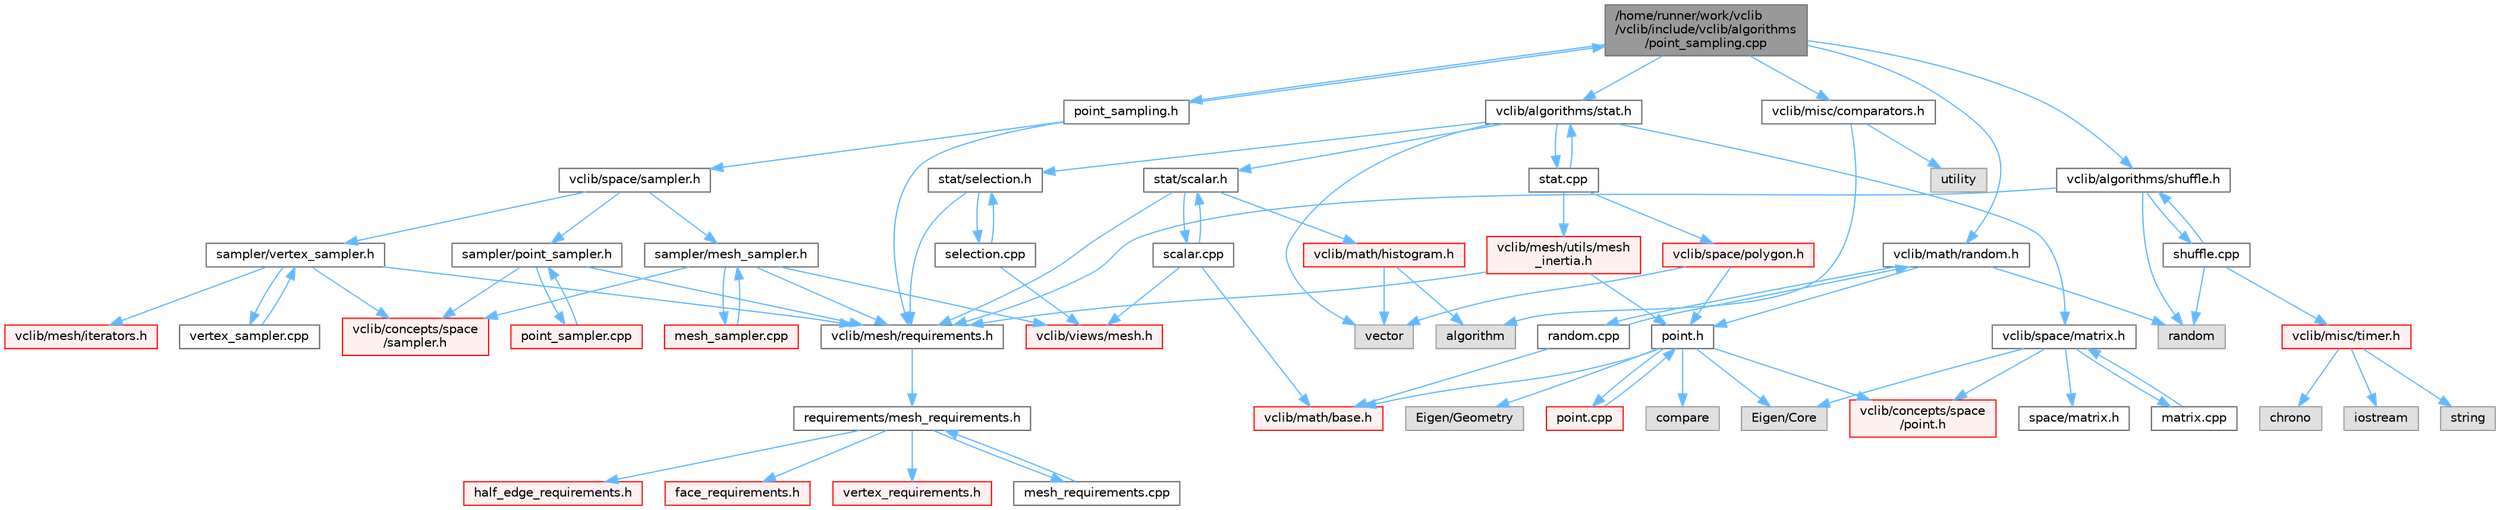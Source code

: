 digraph "/home/runner/work/vclib/vclib/include/vclib/algorithms/point_sampling.cpp"
{
 // LATEX_PDF_SIZE
  bgcolor="transparent";
  edge [fontname=Helvetica,fontsize=10,labelfontname=Helvetica,labelfontsize=10];
  node [fontname=Helvetica,fontsize=10,shape=box,height=0.2,width=0.4];
  Node1 [label="/home/runner/work/vclib\l/vclib/include/vclib/algorithms\l/point_sampling.cpp",height=0.2,width=0.4,color="gray40", fillcolor="grey60", style="filled", fontcolor="black",tooltip=" "];
  Node1 -> Node2 [color="steelblue1",style="solid"];
  Node2 [label="point_sampling.h",height=0.2,width=0.4,color="grey40", fillcolor="white", style="filled",URL="$point__sampling_8h.html",tooltip=" "];
  Node2 -> Node3 [color="steelblue1",style="solid"];
  Node3 [label="vclib/mesh/requirements.h",height=0.2,width=0.4,color="grey40", fillcolor="white", style="filled",URL="$requirements_8h.html",tooltip=" "];
  Node3 -> Node4 [color="steelblue1",style="solid"];
  Node4 [label="requirements/mesh_requirements.h",height=0.2,width=0.4,color="grey40", fillcolor="white", style="filled",URL="$mesh__requirements_8h.html",tooltip=" "];
  Node4 -> Node5 [color="steelblue1",style="solid"];
  Node5 [label="half_edge_requirements.h",height=0.2,width=0.4,color="red", fillcolor="#FFF0F0", style="filled",URL="$half__edge__requirements_8h.html",tooltip=" "];
  Node4 -> Node149 [color="steelblue1",style="solid"];
  Node149 [label="face_requirements.h",height=0.2,width=0.4,color="red", fillcolor="#FFF0F0", style="filled",URL="$face__requirements_8h.html",tooltip=" "];
  Node4 -> Node68 [color="steelblue1",style="solid"];
  Node68 [label="vertex_requirements.h",height=0.2,width=0.4,color="red", fillcolor="#FFF0F0", style="filled",URL="$vertex__requirements_8h.html",tooltip=" "];
  Node4 -> Node174 [color="steelblue1",style="solid"];
  Node174 [label="mesh_requirements.cpp",height=0.2,width=0.4,color="grey40", fillcolor="white", style="filled",URL="$mesh__requirements_8cpp.html",tooltip=" "];
  Node174 -> Node4 [color="steelblue1",style="solid"];
  Node2 -> Node175 [color="steelblue1",style="solid"];
  Node175 [label="vclib/space/sampler.h",height=0.2,width=0.4,color="grey40", fillcolor="white", style="filled",URL="$space_2sampler_8h.html",tooltip=" "];
  Node175 -> Node176 [color="steelblue1",style="solid"];
  Node176 [label="sampler/mesh_sampler.h",height=0.2,width=0.4,color="grey40", fillcolor="white", style="filled",URL="$mesh__sampler_8h.html",tooltip=" "];
  Node176 -> Node177 [color="steelblue1",style="solid"];
  Node177 [label="vclib/concepts/space\l/sampler.h",height=0.2,width=0.4,color="red", fillcolor="#FFF0F0", style="filled",URL="$concepts_2space_2sampler_8h.html",tooltip=" "];
  Node176 -> Node3 [color="steelblue1",style="solid"];
  Node176 -> Node178 [color="steelblue1",style="solid"];
  Node178 [label="vclib/views/mesh.h",height=0.2,width=0.4,color="red", fillcolor="#FFF0F0", style="filled",URL="$views_2mesh_8h.html",tooltip=" "];
  Node176 -> Node205 [color="steelblue1",style="solid"];
  Node205 [label="mesh_sampler.cpp",height=0.2,width=0.4,color="red", fillcolor="#FFF0F0", style="filled",URL="$mesh__sampler_8cpp.html",tooltip=" "];
  Node205 -> Node176 [color="steelblue1",style="solid"];
  Node175 -> Node225 [color="steelblue1",style="solid"];
  Node225 [label="sampler/point_sampler.h",height=0.2,width=0.4,color="grey40", fillcolor="white", style="filled",URL="$point__sampler_8h.html",tooltip=" "];
  Node225 -> Node177 [color="steelblue1",style="solid"];
  Node225 -> Node3 [color="steelblue1",style="solid"];
  Node225 -> Node226 [color="steelblue1",style="solid"];
  Node226 [label="point_sampler.cpp",height=0.2,width=0.4,color="red", fillcolor="#FFF0F0", style="filled",URL="$point__sampler_8cpp.html",tooltip=" "];
  Node226 -> Node225 [color="steelblue1",style="solid"];
  Node175 -> Node227 [color="steelblue1",style="solid"];
  Node227 [label="sampler/vertex_sampler.h",height=0.2,width=0.4,color="grey40", fillcolor="white", style="filled",URL="$vertex__sampler_8h.html",tooltip=" "];
  Node227 -> Node177 [color="steelblue1",style="solid"];
  Node227 -> Node217 [color="steelblue1",style="solid"];
  Node217 [label="vclib/mesh/iterators.h",height=0.2,width=0.4,color="red", fillcolor="#FFF0F0", style="filled",URL="$mesh_2iterators_8h.html",tooltip=" "];
  Node227 -> Node3 [color="steelblue1",style="solid"];
  Node227 -> Node228 [color="steelblue1",style="solid"];
  Node228 [label="vertex_sampler.cpp",height=0.2,width=0.4,color="grey40", fillcolor="white", style="filled",URL="$vertex__sampler_8cpp.html",tooltip=" "];
  Node228 -> Node227 [color="steelblue1",style="solid"];
  Node2 -> Node1 [color="steelblue1",style="solid"];
  Node1 -> Node229 [color="steelblue1",style="solid"];
  Node229 [label="vclib/algorithms/shuffle.h",height=0.2,width=0.4,color="grey40", fillcolor="white", style="filled",URL="$shuffle_8h.html",tooltip=" "];
  Node229 -> Node230 [color="steelblue1",style="solid"];
  Node230 [label="random",height=0.2,width=0.4,color="grey60", fillcolor="#E0E0E0", style="filled",tooltip=" "];
  Node229 -> Node3 [color="steelblue1",style="solid"];
  Node229 -> Node231 [color="steelblue1",style="solid"];
  Node231 [label="shuffle.cpp",height=0.2,width=0.4,color="grey40", fillcolor="white", style="filled",URL="$shuffle_8cpp.html",tooltip=" "];
  Node231 -> Node229 [color="steelblue1",style="solid"];
  Node231 -> Node230 [color="steelblue1",style="solid"];
  Node231 -> Node232 [color="steelblue1",style="solid"];
  Node232 [label="vclib/misc/timer.h",height=0.2,width=0.4,color="red", fillcolor="#FFF0F0", style="filled",URL="$timer_8h.html",tooltip=" "];
  Node232 -> Node233 [color="steelblue1",style="solid"];
  Node233 [label="chrono",height=0.2,width=0.4,color="grey60", fillcolor="#E0E0E0", style="filled",tooltip=" "];
  Node232 -> Node234 [color="steelblue1",style="solid"];
  Node234 [label="iostream",height=0.2,width=0.4,color="grey60", fillcolor="#E0E0E0", style="filled",tooltip=" "];
  Node232 -> Node44 [color="steelblue1",style="solid"];
  Node44 [label="string",height=0.2,width=0.4,color="grey60", fillcolor="#E0E0E0", style="filled",tooltip=" "];
  Node1 -> Node237 [color="steelblue1",style="solid"];
  Node237 [label="vclib/algorithms/stat.h",height=0.2,width=0.4,color="grey40", fillcolor="white", style="filled",URL="$stat_8h.html",tooltip=" "];
  Node237 -> Node9 [color="steelblue1",style="solid"];
  Node9 [label="vector",height=0.2,width=0.4,color="grey60", fillcolor="#E0E0E0", style="filled",tooltip=" "];
  Node237 -> Node238 [color="steelblue1",style="solid"];
  Node238 [label="vclib/space/matrix.h",height=0.2,width=0.4,color="grey40", fillcolor="white", style="filled",URL="$space_2matrix_8h.html",tooltip=" "];
  Node238 -> Node30 [color="steelblue1",style="solid"];
  Node30 [label="Eigen/Core",height=0.2,width=0.4,color="grey60", fillcolor="#E0E0E0", style="filled",tooltip=" "];
  Node238 -> Node191 [color="steelblue1",style="solid"];
  Node191 [label="space/matrix.h",height=0.2,width=0.4,color="grey40", fillcolor="white", style="filled",URL="$concepts_2space_2matrix_8h.html",tooltip=" "];
  Node238 -> Node32 [color="steelblue1",style="solid"];
  Node32 [label="vclib/concepts/space\l/point.h",height=0.2,width=0.4,color="red", fillcolor="#FFF0F0", style="filled",URL="$concepts_2space_2point_8h.html",tooltip=" "];
  Node238 -> Node239 [color="steelblue1",style="solid"];
  Node239 [label="matrix.cpp",height=0.2,width=0.4,color="grey40", fillcolor="white", style="filled",URL="$matrix_8cpp.html",tooltip=" "];
  Node239 -> Node238 [color="steelblue1",style="solid"];
  Node237 -> Node240 [color="steelblue1",style="solid"];
  Node240 [label="stat/scalar.h",height=0.2,width=0.4,color="grey40", fillcolor="white", style="filled",URL="$algorithms_2stat_2scalar_8h.html",tooltip=" "];
  Node240 -> Node241 [color="steelblue1",style="solid"];
  Node241 [label="vclib/math/histogram.h",height=0.2,width=0.4,color="red", fillcolor="#FFF0F0", style="filled",URL="$histogram_8h.html",tooltip=" "];
  Node241 -> Node88 [color="steelblue1",style="solid"];
  Node88 [label="algorithm",height=0.2,width=0.4,color="grey60", fillcolor="#E0E0E0", style="filled",tooltip=" "];
  Node241 -> Node9 [color="steelblue1",style="solid"];
  Node240 -> Node3 [color="steelblue1",style="solid"];
  Node240 -> Node243 [color="steelblue1",style="solid"];
  Node243 [label="scalar.cpp",height=0.2,width=0.4,color="grey40", fillcolor="white", style="filled",URL="$algorithms_2stat_2scalar_8cpp.html",tooltip=" "];
  Node243 -> Node240 [color="steelblue1",style="solid"];
  Node243 -> Node35 [color="steelblue1",style="solid"];
  Node35 [label="vclib/math/base.h",height=0.2,width=0.4,color="red", fillcolor="#FFF0F0", style="filled",URL="$math_2base_8h.html",tooltip=" "];
  Node243 -> Node178 [color="steelblue1",style="solid"];
  Node237 -> Node244 [color="steelblue1",style="solid"];
  Node244 [label="stat/selection.h",height=0.2,width=0.4,color="grey40", fillcolor="white", style="filled",URL="$algorithms_2stat_2selection_8h.html",tooltip=" "];
  Node244 -> Node3 [color="steelblue1",style="solid"];
  Node244 -> Node245 [color="steelblue1",style="solid"];
  Node245 [label="selection.cpp",height=0.2,width=0.4,color="grey40", fillcolor="white", style="filled",URL="$stat_2selection_8cpp.html",tooltip=" "];
  Node245 -> Node244 [color="steelblue1",style="solid"];
  Node245 -> Node178 [color="steelblue1",style="solid"];
  Node237 -> Node246 [color="steelblue1",style="solid"];
  Node246 [label="stat.cpp",height=0.2,width=0.4,color="grey40", fillcolor="white", style="filled",URL="$stat_8cpp.html",tooltip=" "];
  Node246 -> Node237 [color="steelblue1",style="solid"];
  Node246 -> Node247 [color="steelblue1",style="solid"];
  Node247 [label="vclib/mesh/utils/mesh\l_inertia.h",height=0.2,width=0.4,color="red", fillcolor="#FFF0F0", style="filled",URL="$mesh__inertia_8h.html",tooltip=" "];
  Node247 -> Node3 [color="steelblue1",style="solid"];
  Node247 -> Node28 [color="steelblue1",style="solid"];
  Node28 [label="point.h",height=0.2,width=0.4,color="grey40", fillcolor="white", style="filled",URL="$space_2point_8h.html",tooltip=" "];
  Node28 -> Node29 [color="steelblue1",style="solid"];
  Node29 [label="compare",height=0.2,width=0.4,color="grey60", fillcolor="#E0E0E0", style="filled",tooltip=" "];
  Node28 -> Node30 [color="steelblue1",style="solid"];
  Node28 -> Node31 [color="steelblue1",style="solid"];
  Node31 [label="Eigen/Geometry",height=0.2,width=0.4,color="grey60", fillcolor="#E0E0E0", style="filled",tooltip=" "];
  Node28 -> Node32 [color="steelblue1",style="solid"];
  Node28 -> Node35 [color="steelblue1",style="solid"];
  Node28 -> Node38 [color="steelblue1",style="solid"];
  Node38 [label="point.cpp",height=0.2,width=0.4,color="red", fillcolor="#FFF0F0", style="filled",URL="$point_8cpp.html",tooltip=" "];
  Node38 -> Node28 [color="steelblue1",style="solid"];
  Node246 -> Node209 [color="steelblue1",style="solid"];
  Node209 [label="vclib/space/polygon.h",height=0.2,width=0.4,color="red", fillcolor="#FFF0F0", style="filled",URL="$space_2polygon_8h.html",tooltip=" "];
  Node209 -> Node9 [color="steelblue1",style="solid"];
  Node209 -> Node28 [color="steelblue1",style="solid"];
  Node1 -> Node250 [color="steelblue1",style="solid"];
  Node250 [label="vclib/math/random.h",height=0.2,width=0.4,color="grey40", fillcolor="white", style="filled",URL="$random_8h.html",tooltip=" "];
  Node250 -> Node230 [color="steelblue1",style="solid"];
  Node250 -> Node28 [color="steelblue1",style="solid"];
  Node250 -> Node251 [color="steelblue1",style="solid"];
  Node251 [label="random.cpp",height=0.2,width=0.4,color="grey40", fillcolor="white", style="filled",URL="$random_8cpp.html",tooltip=" "];
  Node251 -> Node250 [color="steelblue1",style="solid"];
  Node251 -> Node35 [color="steelblue1",style="solid"];
  Node1 -> Node223 [color="steelblue1",style="solid"];
  Node223 [label="vclib/misc/comparators.h",height=0.2,width=0.4,color="grey40", fillcolor="white", style="filled",URL="$comparators_8h.html",tooltip=" "];
  Node223 -> Node88 [color="steelblue1",style="solid"];
  Node223 -> Node224 [color="steelblue1",style="solid"];
  Node224 [label="utility",height=0.2,width=0.4,color="grey60", fillcolor="#E0E0E0", style="filled",tooltip=" "];
}
